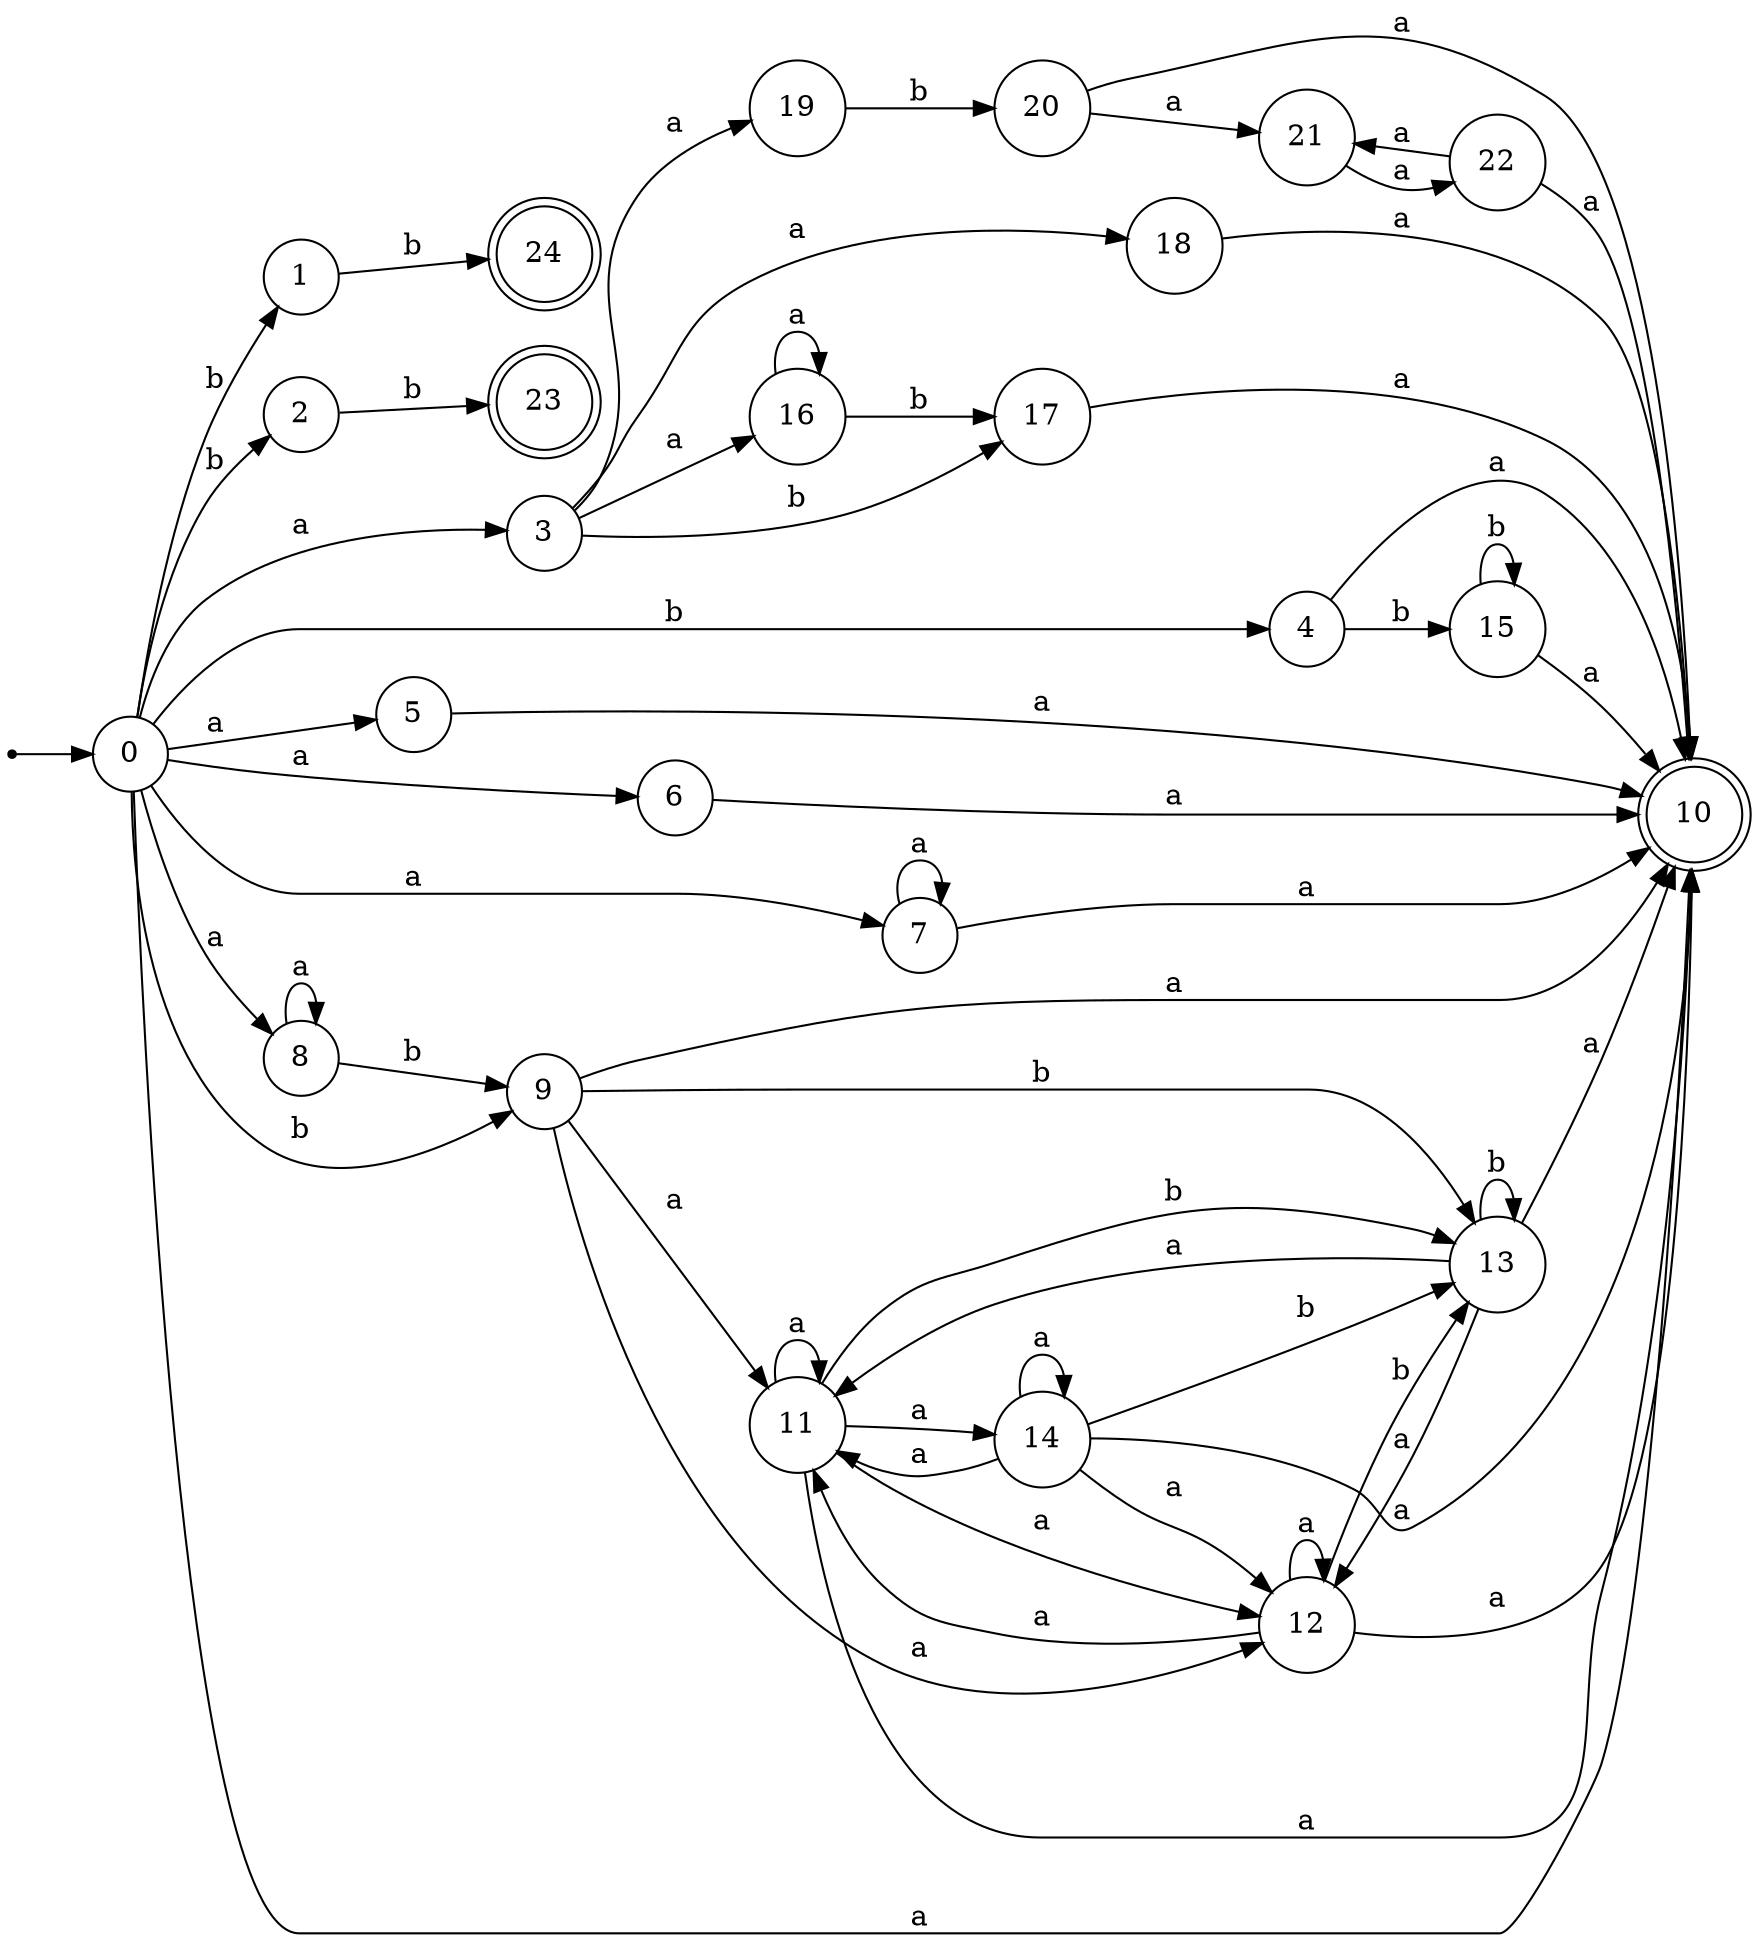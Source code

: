 digraph finite_state_machine {
rankdir=LR;
size="20,20";
node [shape = point]; "dummy0"
node [shape = circle]; "0";
"dummy0" -> "0";
node [shape = circle]; "1";
node [shape = circle]; "2";
node [shape = circle]; "3";
node [shape = circle]; "4";
node [shape = circle]; "5";
node [shape = circle]; "6";
node [shape = circle]; "7";
node [shape = circle]; "8";
node [shape = circle]; "9";
node [shape = doublecircle]; "10";node [shape = circle]; "11";
node [shape = circle]; "12";
node [shape = circle]; "13";
node [shape = circle]; "14";
node [shape = circle]; "15";
node [shape = circle]; "16";
node [shape = circle]; "17";
node [shape = circle]; "18";
node [shape = circle]; "19";
node [shape = circle]; "20";
node [shape = circle]; "21";
node [shape = circle]; "22";
node [shape = doublecircle]; "23";node [shape = doublecircle]; "24";"0" -> "1" [label = "b"];
 "0" -> "2" [label = "b"];
 "0" -> "4" [label = "b"];
 "0" -> "9" [label = "b"];
 "0" -> "3" [label = "a"];
 "0" -> "5" [label = "a"];
 "0" -> "6" [label = "a"];
 "0" -> "7" [label = "a"];
 "0" -> "8" [label = "a"];
 "0" -> "10" [label = "a"];
 "9" -> "10" [label = "a"];
 "9" -> "11" [label = "a"];
 "9" -> "12" [label = "a"];
 "9" -> "13" [label = "b"];
 "13" -> "13" [label = "b"];
 "13" -> "10" [label = "a"];
 "13" -> "11" [label = "a"];
 "13" -> "12" [label = "a"];
 "12" -> "10" [label = "a"];
 "12" -> "11" [label = "a"];
 "12" -> "12" [label = "a"];
 "12" -> "13" [label = "b"];
 "11" -> "10" [label = "a"];
 "11" -> "11" [label = "a"];
 "11" -> "12" [label = "a"];
 "11" -> "14" [label = "a"];
 "11" -> "13" [label = "b"];
 "14" -> "10" [label = "a"];
 "14" -> "11" [label = "a"];
 "14" -> "12" [label = "a"];
 "14" -> "14" [label = "a"];
 "14" -> "13" [label = "b"];
 "8" -> "8" [label = "a"];
 "8" -> "9" [label = "b"];
 "7" -> "10" [label = "a"];
 "7" -> "7" [label = "a"];
 "6" -> "10" [label = "a"];
 "5" -> "10" [label = "a"];
 "4" -> "15" [label = "b"];
 "4" -> "10" [label = "a"];
 "15" -> "15" [label = "b"];
 "15" -> "10" [label = "a"];
 "3" -> "16" [label = "a"];
 "3" -> "18" [label = "a"];
 "3" -> "19" [label = "a"];
 "3" -> "17" [label = "b"];
 "19" -> "20" [label = "b"];
 "20" -> "10" [label = "a"];
 "20" -> "21" [label = "a"];
 "21" -> "22" [label = "a"];
 "22" -> "10" [label = "a"];
 "22" -> "21" [label = "a"];
 "18" -> "10" [label = "a"];
 "17" -> "10" [label = "a"];
 "16" -> "16" [label = "a"];
 "16" -> "17" [label = "b"];
 "2" -> "23" [label = "b"];
 "1" -> "24" [label = "b"];
 }
